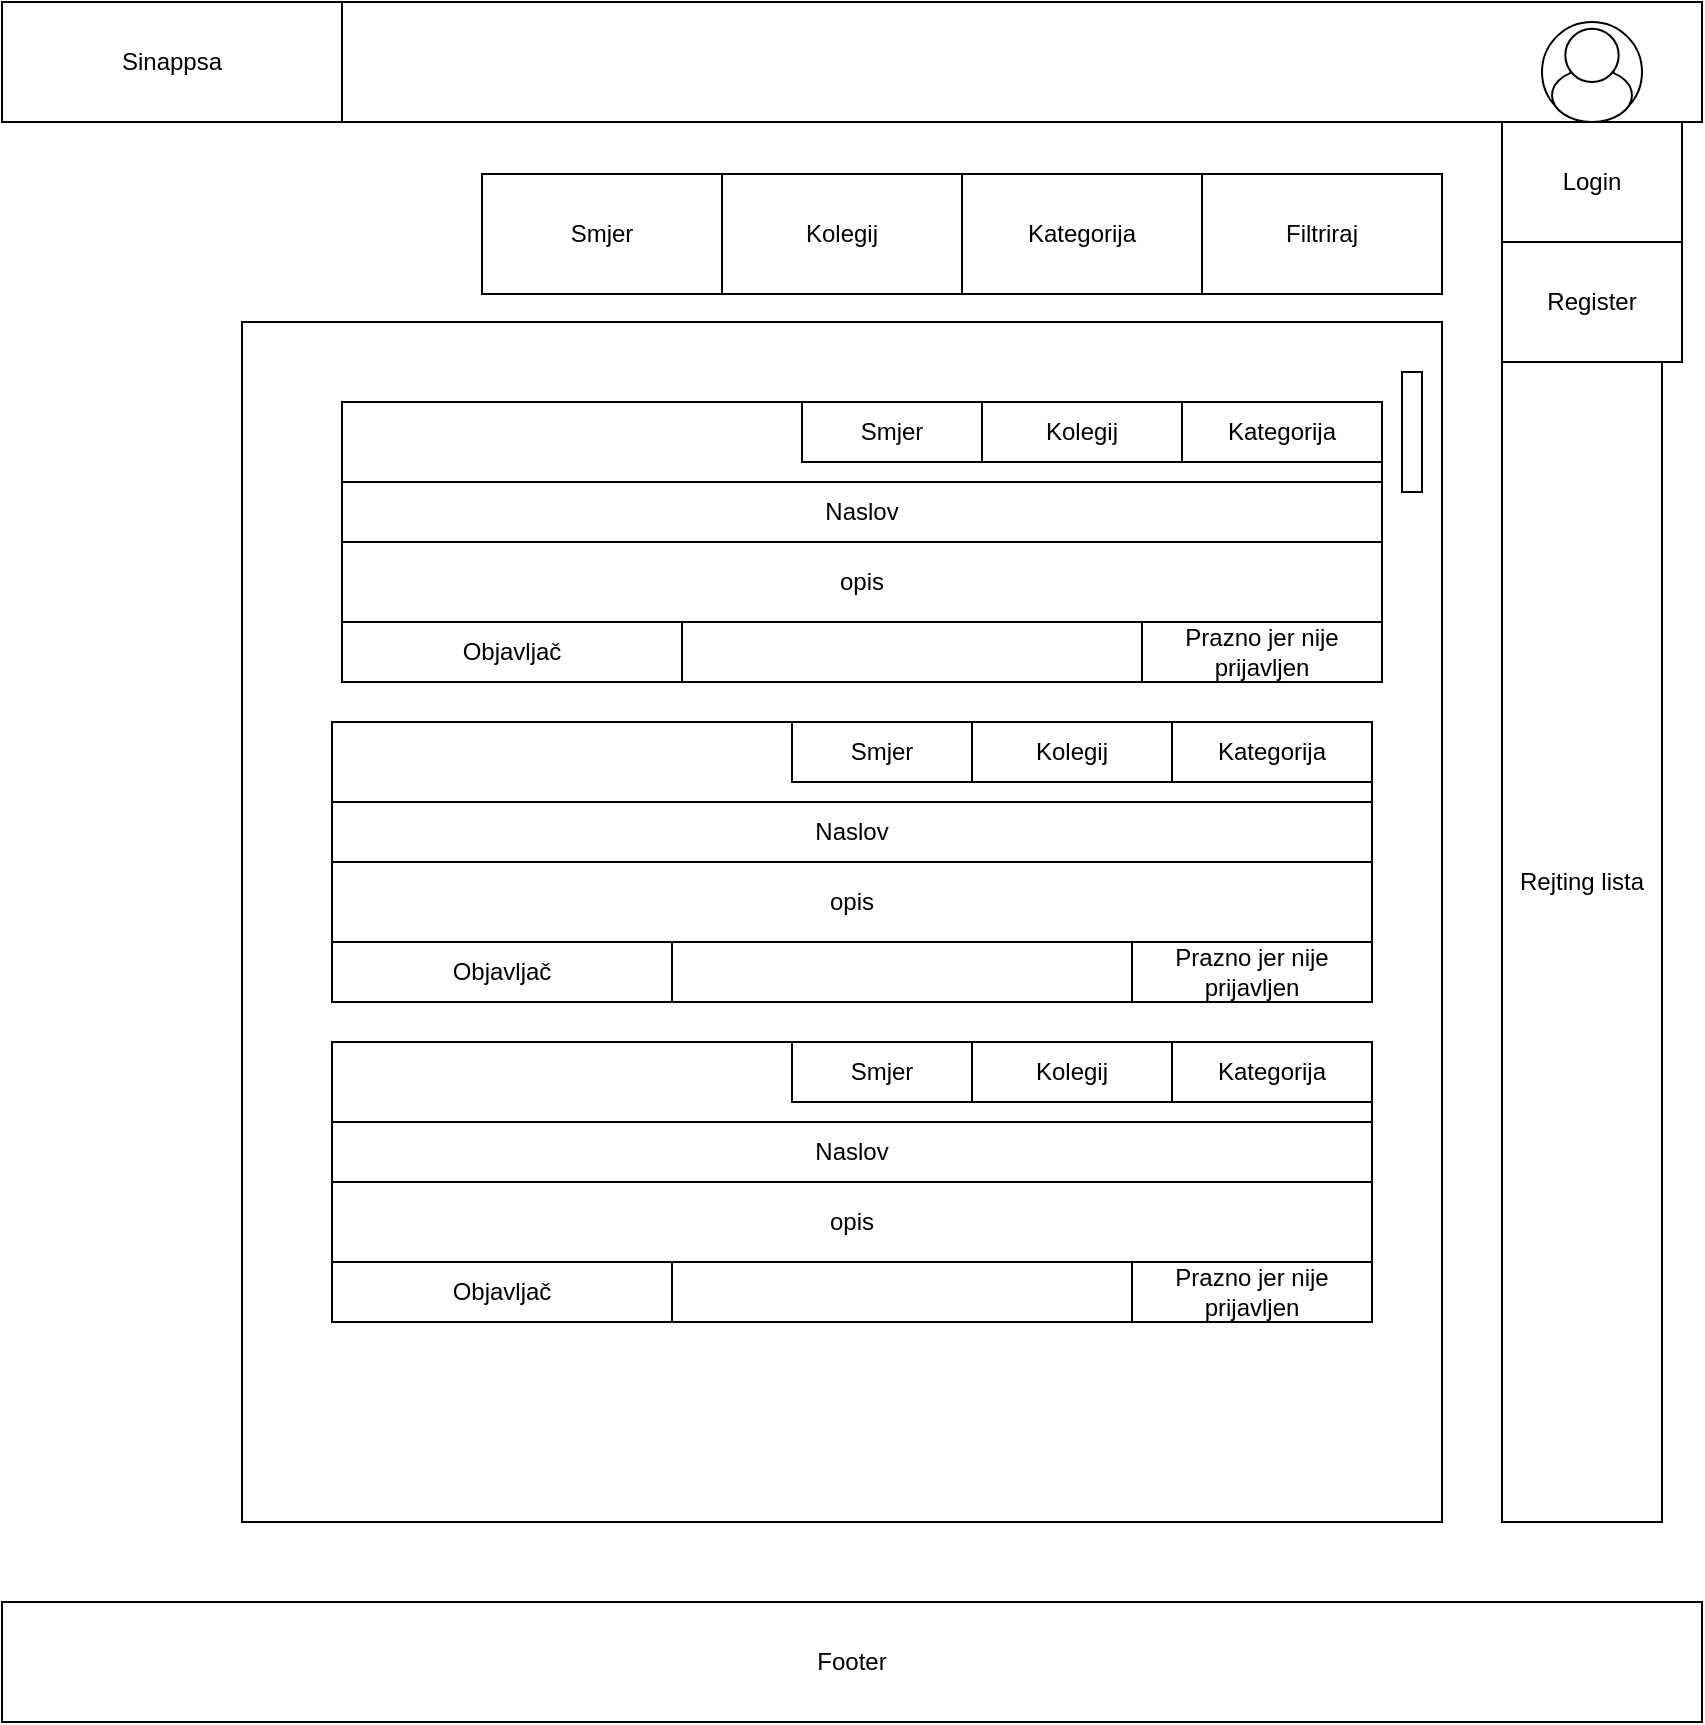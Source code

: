 <mxfile version="20.4.1" pages="7"><diagram id="d3saUK3X3m8p5prdApo8" name="Index (Neregistriran)"><mxGraphModel dx="1662" dy="762" grid="1" gridSize="10" guides="1" tooltips="1" connect="1" arrows="1" fold="1" page="1" pageScale="1" pageWidth="850" pageHeight="1100" math="0" shadow="0"><root><mxCell id="0"/><mxCell id="1" parent="0"/><mxCell id="K9dXDGIDH4Y2sKiO2nmu-1" value="" style="rounded=0;whiteSpace=wrap;html=1;" vertex="1" parent="1"><mxGeometry width="850" height="60" as="geometry"/></mxCell><mxCell id="K9dXDGIDH4Y2sKiO2nmu-2" value="Sinappsa" style="rounded=0;whiteSpace=wrap;html=1;" vertex="1" parent="1"><mxGeometry width="170" height="60" as="geometry"/></mxCell><mxCell id="K9dXDGIDH4Y2sKiO2nmu-3" value="Login" style="rounded=0;whiteSpace=wrap;html=1;" vertex="1" parent="1"><mxGeometry x="750" y="60" width="90" height="60" as="geometry"/></mxCell><mxCell id="K9dXDGIDH4Y2sKiO2nmu-7" value="" style="group" vertex="1" connectable="0" parent="1"><mxGeometry x="770" y="10" width="50" height="50" as="geometry"/></mxCell><mxCell id="K9dXDGIDH4Y2sKiO2nmu-4" value="" style="ellipse;whiteSpace=wrap;html=1;aspect=fixed;" vertex="1" parent="K9dXDGIDH4Y2sKiO2nmu-7"><mxGeometry width="50.0" height="50.0" as="geometry"/></mxCell><mxCell id="K9dXDGIDH4Y2sKiO2nmu-5" value="" style="ellipse;whiteSpace=wrap;html=1;" vertex="1" parent="K9dXDGIDH4Y2sKiO2nmu-7"><mxGeometry x="5" y="23.333" width="40" height="26.667" as="geometry"/></mxCell><mxCell id="K9dXDGIDH4Y2sKiO2nmu-6" value="" style="ellipse;whiteSpace=wrap;html=1;aspect=fixed;" vertex="1" parent="K9dXDGIDH4Y2sKiO2nmu-7"><mxGeometry x="11.667" y="3.333" width="26.667" height="26.667" as="geometry"/></mxCell><mxCell id="K9dXDGIDH4Y2sKiO2nmu-10" value="Rejting lista" style="rounded=0;whiteSpace=wrap;html=1;" vertex="1" parent="1"><mxGeometry x="750" y="120" width="80" height="640" as="geometry"/></mxCell><mxCell id="K9dXDGIDH4Y2sKiO2nmu-8" value="Register" style="rounded=0;whiteSpace=wrap;html=1;" vertex="1" parent="1"><mxGeometry x="750" y="120" width="90" height="60" as="geometry"/></mxCell><mxCell id="K9dXDGIDH4Y2sKiO2nmu-9" value="" style="rounded=0;whiteSpace=wrap;html=1;" vertex="1" parent="1"><mxGeometry x="120" y="160" width="600" height="600" as="geometry"/></mxCell><mxCell id="K9dXDGIDH4Y2sKiO2nmu-14" value="" style="rounded=0;whiteSpace=wrap;html=1;" vertex="1" parent="1"><mxGeometry x="240" y="86" width="480" height="60" as="geometry"/></mxCell><mxCell id="K9dXDGIDH4Y2sKiO2nmu-15" value="Filtriraj" style="rounded=0;whiteSpace=wrap;html=1;" vertex="1" parent="1"><mxGeometry x="600" y="86" width="120" height="60" as="geometry"/></mxCell><mxCell id="K9dXDGIDH4Y2sKiO2nmu-16" value="Smjer" style="rounded=0;whiteSpace=wrap;html=1;" vertex="1" parent="1"><mxGeometry x="240" y="86" width="120" height="60" as="geometry"/></mxCell><mxCell id="K9dXDGIDH4Y2sKiO2nmu-17" value="Kolegij" style="rounded=0;whiteSpace=wrap;html=1;" vertex="1" parent="1"><mxGeometry x="360" y="86" width="120" height="60" as="geometry"/></mxCell><mxCell id="K9dXDGIDH4Y2sKiO2nmu-18" value="Kategorija" style="rounded=0;whiteSpace=wrap;html=1;" vertex="1" parent="1"><mxGeometry x="480" y="86" width="120" height="60" as="geometry"/></mxCell><mxCell id="K9dXDGIDH4Y2sKiO2nmu-19" value="" style="rounded=0;whiteSpace=wrap;html=1;" vertex="1" parent="1"><mxGeometry x="170" y="200" width="520" height="140" as="geometry"/></mxCell><mxCell id="K9dXDGIDH4Y2sKiO2nmu-23" value="" style="group" vertex="1" connectable="0" parent="1"><mxGeometry x="400" y="200" width="290" height="30" as="geometry"/></mxCell><mxCell id="K9dXDGIDH4Y2sKiO2nmu-20" value="Smjer" style="rounded=0;whiteSpace=wrap;html=1;" vertex="1" parent="K9dXDGIDH4Y2sKiO2nmu-23"><mxGeometry width="90" height="30" as="geometry"/></mxCell><mxCell id="K9dXDGIDH4Y2sKiO2nmu-21" value="Kolegij" style="rounded=0;whiteSpace=wrap;html=1;" vertex="1" parent="K9dXDGIDH4Y2sKiO2nmu-23"><mxGeometry x="90" width="100" height="30" as="geometry"/></mxCell><mxCell id="K9dXDGIDH4Y2sKiO2nmu-22" value="Kategorija" style="rounded=0;whiteSpace=wrap;html=1;" vertex="1" parent="K9dXDGIDH4Y2sKiO2nmu-23"><mxGeometry x="190" width="100" height="30" as="geometry"/></mxCell><mxCell id="K9dXDGIDH4Y2sKiO2nmu-24" value="Naslov" style="rounded=0;whiteSpace=wrap;html=1;" vertex="1" parent="1"><mxGeometry x="170" y="240" width="520" height="30" as="geometry"/></mxCell><mxCell id="K9dXDGIDH4Y2sKiO2nmu-25" value="opis" style="rounded=0;whiteSpace=wrap;html=1;" vertex="1" parent="1"><mxGeometry x="170" y="270" width="520" height="40" as="geometry"/></mxCell><mxCell id="K9dXDGIDH4Y2sKiO2nmu-26" value="Objavljač" style="rounded=0;whiteSpace=wrap;html=1;" vertex="1" parent="1"><mxGeometry x="170" y="310" width="170" height="30" as="geometry"/></mxCell><mxCell id="K9dXDGIDH4Y2sKiO2nmu-27" value="Prazno jer nije prijavljen" style="rounded=0;whiteSpace=wrap;html=1;" vertex="1" parent="1"><mxGeometry x="570" y="310" width="120" height="30" as="geometry"/></mxCell><mxCell id="K9dXDGIDH4Y2sKiO2nmu-29" value="" style="rounded=0;whiteSpace=wrap;html=1;" vertex="1" parent="1"><mxGeometry x="165" y="360" width="520" height="140" as="geometry"/></mxCell><mxCell id="K9dXDGIDH4Y2sKiO2nmu-30" value="" style="group" vertex="1" connectable="0" parent="1"><mxGeometry x="395" y="360" width="290" height="30" as="geometry"/></mxCell><mxCell id="K9dXDGIDH4Y2sKiO2nmu-31" value="Smjer" style="rounded=0;whiteSpace=wrap;html=1;" vertex="1" parent="K9dXDGIDH4Y2sKiO2nmu-30"><mxGeometry width="90" height="30" as="geometry"/></mxCell><mxCell id="K9dXDGIDH4Y2sKiO2nmu-32" value="Kolegij" style="rounded=0;whiteSpace=wrap;html=1;" vertex="1" parent="K9dXDGIDH4Y2sKiO2nmu-30"><mxGeometry x="90" width="100" height="30" as="geometry"/></mxCell><mxCell id="K9dXDGIDH4Y2sKiO2nmu-33" value="Kategorija" style="rounded=0;whiteSpace=wrap;html=1;" vertex="1" parent="K9dXDGIDH4Y2sKiO2nmu-30"><mxGeometry x="190" width="100" height="30" as="geometry"/></mxCell><mxCell id="K9dXDGIDH4Y2sKiO2nmu-34" value="Naslov" style="rounded=0;whiteSpace=wrap;html=1;" vertex="1" parent="1"><mxGeometry x="165" y="400" width="520" height="30" as="geometry"/></mxCell><mxCell id="K9dXDGIDH4Y2sKiO2nmu-35" value="opis" style="rounded=0;whiteSpace=wrap;html=1;" vertex="1" parent="1"><mxGeometry x="165" y="430" width="520" height="40" as="geometry"/></mxCell><mxCell id="K9dXDGIDH4Y2sKiO2nmu-36" value="Objavljač" style="rounded=0;whiteSpace=wrap;html=1;" vertex="1" parent="1"><mxGeometry x="165" y="470" width="170" height="30" as="geometry"/></mxCell><mxCell id="K9dXDGIDH4Y2sKiO2nmu-37" value="Prazno jer nije prijavljen" style="rounded=0;whiteSpace=wrap;html=1;" vertex="1" parent="1"><mxGeometry x="565" y="470" width="120" height="30" as="geometry"/></mxCell><mxCell id="K9dXDGIDH4Y2sKiO2nmu-38" value="" style="rounded=0;whiteSpace=wrap;html=1;" vertex="1" parent="1"><mxGeometry x="165" y="520" width="520" height="140" as="geometry"/></mxCell><mxCell id="K9dXDGIDH4Y2sKiO2nmu-39" value="" style="group" vertex="1" connectable="0" parent="1"><mxGeometry x="395" y="520" width="290" height="30" as="geometry"/></mxCell><mxCell id="K9dXDGIDH4Y2sKiO2nmu-40" value="Smjer" style="rounded=0;whiteSpace=wrap;html=1;" vertex="1" parent="K9dXDGIDH4Y2sKiO2nmu-39"><mxGeometry width="90" height="30" as="geometry"/></mxCell><mxCell id="K9dXDGIDH4Y2sKiO2nmu-41" value="Kolegij" style="rounded=0;whiteSpace=wrap;html=1;" vertex="1" parent="K9dXDGIDH4Y2sKiO2nmu-39"><mxGeometry x="90" width="100" height="30" as="geometry"/></mxCell><mxCell id="K9dXDGIDH4Y2sKiO2nmu-42" value="Kategorija" style="rounded=0;whiteSpace=wrap;html=1;" vertex="1" parent="K9dXDGIDH4Y2sKiO2nmu-39"><mxGeometry x="190" width="100" height="30" as="geometry"/></mxCell><mxCell id="K9dXDGIDH4Y2sKiO2nmu-43" value="Naslov" style="rounded=0;whiteSpace=wrap;html=1;" vertex="1" parent="1"><mxGeometry x="165" y="560" width="520" height="30" as="geometry"/></mxCell><mxCell id="K9dXDGIDH4Y2sKiO2nmu-44" value="opis" style="rounded=0;whiteSpace=wrap;html=1;" vertex="1" parent="1"><mxGeometry x="165" y="590" width="520" height="40" as="geometry"/></mxCell><mxCell id="K9dXDGIDH4Y2sKiO2nmu-45" value="Objavljač" style="rounded=0;whiteSpace=wrap;html=1;" vertex="1" parent="1"><mxGeometry x="165" y="630" width="170" height="30" as="geometry"/></mxCell><mxCell id="K9dXDGIDH4Y2sKiO2nmu-46" value="Prazno jer nije prijavljen" style="rounded=0;whiteSpace=wrap;html=1;" vertex="1" parent="1"><mxGeometry x="565" y="630" width="120" height="30" as="geometry"/></mxCell><mxCell id="K9dXDGIDH4Y2sKiO2nmu-47" value="" style="rounded=0;whiteSpace=wrap;html=1;" vertex="1" parent="1"><mxGeometry x="700" y="185" width="10" height="60" as="geometry"/></mxCell><mxCell id="K9dXDGIDH4Y2sKiO2nmu-48" value="Footer" style="rounded=0;whiteSpace=wrap;html=1;" vertex="1" parent="1"><mxGeometry y="800" width="850" height="60" as="geometry"/></mxCell></root></mxGraphModel></diagram><diagram id="wnpHd6k64Bj8ccjyhOgb" name="Index (Registriran)"><mxGraphModel dx="1662" dy="762" grid="1" gridSize="10" guides="1" tooltips="1" connect="1" arrows="1" fold="1" page="1" pageScale="1" pageWidth="850" pageHeight="1100" math="0" shadow="0"><root><mxCell id="0"/><mxCell id="1" parent="0"/><mxCell id="o5ygJE5cm0uwciFO5Q3G-1" value="" style="rounded=0;whiteSpace=wrap;html=1;" vertex="1" parent="1"><mxGeometry width="850" height="60" as="geometry"/></mxCell><mxCell id="o5ygJE5cm0uwciFO5Q3G-2" value="Sinappsa" style="rounded=0;whiteSpace=wrap;html=1;" vertex="1" parent="1"><mxGeometry width="170" height="60" as="geometry"/></mxCell><mxCell id="o5ygJE5cm0uwciFO5Q3G-3" value="Profilna" style="rounded=0;whiteSpace=wrap;html=1;" vertex="1" parent="1"><mxGeometry x="750" y="60" width="90" height="60" as="geometry"/></mxCell><mxCell id="o5ygJE5cm0uwciFO5Q3G-4" value="" style="group" vertex="1" connectable="0" parent="1"><mxGeometry x="770" y="10" width="50" height="50" as="geometry"/></mxCell><mxCell id="o5ygJE5cm0uwciFO5Q3G-5" value="" style="ellipse;whiteSpace=wrap;html=1;aspect=fixed;" vertex="1" parent="o5ygJE5cm0uwciFO5Q3G-4"><mxGeometry width="50.0" height="50.0" as="geometry"/></mxCell><mxCell id="o5ygJE5cm0uwciFO5Q3G-6" value="" style="ellipse;whiteSpace=wrap;html=1;" vertex="1" parent="o5ygJE5cm0uwciFO5Q3G-4"><mxGeometry x="5" y="23.333" width="40" height="26.667" as="geometry"/></mxCell><mxCell id="o5ygJE5cm0uwciFO5Q3G-7" value="" style="ellipse;whiteSpace=wrap;html=1;aspect=fixed;" vertex="1" parent="o5ygJE5cm0uwciFO5Q3G-4"><mxGeometry x="11.667" y="3.333" width="26.667" height="26.667" as="geometry"/></mxCell><mxCell id="o5ygJE5cm0uwciFO5Q3G-8" value="Rejting lista" style="rounded=0;whiteSpace=wrap;html=1;" vertex="1" parent="1"><mxGeometry x="755" y="120" width="80" height="680" as="geometry"/></mxCell><mxCell id="o5ygJE5cm0uwciFO5Q3G-9" value="Odjava" style="rounded=0;whiteSpace=wrap;html=1;" vertex="1" parent="1"><mxGeometry x="750" y="120" width="90" height="60" as="geometry"/></mxCell><mxCell id="o5ygJE5cm0uwciFO5Q3G-10" value="" style="rounded=0;whiteSpace=wrap;html=1;" vertex="1" parent="1"><mxGeometry x="110" y="194" width="600" height="600" as="geometry"/></mxCell><mxCell id="o5ygJE5cm0uwciFO5Q3G-11" value="" style="rounded=0;whiteSpace=wrap;html=1;" vertex="1" parent="1"><mxGeometry x="230" y="120" width="480" height="60" as="geometry"/></mxCell><mxCell id="o5ygJE5cm0uwciFO5Q3G-12" value="Filtriraj" style="rounded=0;whiteSpace=wrap;html=1;" vertex="1" parent="1"><mxGeometry x="590" y="120" width="120" height="60" as="geometry"/></mxCell><mxCell id="o5ygJE5cm0uwciFO5Q3G-13" value="Smjer" style="rounded=0;whiteSpace=wrap;html=1;" vertex="1" parent="1"><mxGeometry x="230" y="120" width="120" height="60" as="geometry"/></mxCell><mxCell id="o5ygJE5cm0uwciFO5Q3G-14" value="Kolegij" style="rounded=0;whiteSpace=wrap;html=1;" vertex="1" parent="1"><mxGeometry x="350" y="120" width="120" height="60" as="geometry"/></mxCell><mxCell id="o5ygJE5cm0uwciFO5Q3G-15" value="Kategorija" style="rounded=0;whiteSpace=wrap;html=1;" vertex="1" parent="1"><mxGeometry x="470" y="120" width="120" height="60" as="geometry"/></mxCell><mxCell id="o5ygJE5cm0uwciFO5Q3G-16" value="" style="rounded=0;whiteSpace=wrap;html=1;" vertex="1" parent="1"><mxGeometry x="160" y="234" width="520" height="140" as="geometry"/></mxCell><mxCell id="o5ygJE5cm0uwciFO5Q3G-17" value="" style="group" vertex="1" connectable="0" parent="1"><mxGeometry x="390" y="234" width="290" height="30" as="geometry"/></mxCell><mxCell id="o5ygJE5cm0uwciFO5Q3G-18" value="Smjer" style="rounded=0;whiteSpace=wrap;html=1;" vertex="1" parent="o5ygJE5cm0uwciFO5Q3G-17"><mxGeometry width="90" height="30" as="geometry"/></mxCell><mxCell id="o5ygJE5cm0uwciFO5Q3G-19" value="Kolegij" style="rounded=0;whiteSpace=wrap;html=1;" vertex="1" parent="o5ygJE5cm0uwciFO5Q3G-17"><mxGeometry x="90" width="100" height="30" as="geometry"/></mxCell><mxCell id="o5ygJE5cm0uwciFO5Q3G-20" value="Kategorija" style="rounded=0;whiteSpace=wrap;html=1;" vertex="1" parent="o5ygJE5cm0uwciFO5Q3G-17"><mxGeometry x="190" width="100" height="30" as="geometry"/></mxCell><mxCell id="o5ygJE5cm0uwciFO5Q3G-21" value="Naslov" style="rounded=0;whiteSpace=wrap;html=1;" vertex="1" parent="1"><mxGeometry x="160" y="274" width="520" height="30" as="geometry"/></mxCell><mxCell id="o5ygJE5cm0uwciFO5Q3G-22" value="opis" style="rounded=0;whiteSpace=wrap;html=1;" vertex="1" parent="1"><mxGeometry x="160" y="304" width="520" height="40" as="geometry"/></mxCell><mxCell id="o5ygJE5cm0uwciFO5Q3G-23" value="Objavljač" style="rounded=0;whiteSpace=wrap;html=1;" vertex="1" parent="1"><mxGeometry x="160" y="344" width="170" height="30" as="geometry"/></mxCell><mxCell id="o5ygJE5cm0uwciFO5Q3G-24" value="Javi se" style="rounded=0;whiteSpace=wrap;html=1;" vertex="1" parent="1"><mxGeometry x="560" y="344" width="120" height="30" as="geometry"/></mxCell><mxCell id="o5ygJE5cm0uwciFO5Q3G-25" value="" style="rounded=0;whiteSpace=wrap;html=1;" vertex="1" parent="1"><mxGeometry x="155" y="394" width="520" height="140" as="geometry"/></mxCell><mxCell id="o5ygJE5cm0uwciFO5Q3G-26" value="" style="group" vertex="1" connectable="0" parent="1"><mxGeometry x="385" y="394" width="290" height="30" as="geometry"/></mxCell><mxCell id="o5ygJE5cm0uwciFO5Q3G-27" value="Smjer" style="rounded=0;whiteSpace=wrap;html=1;" vertex="1" parent="o5ygJE5cm0uwciFO5Q3G-26"><mxGeometry width="90" height="30" as="geometry"/></mxCell><mxCell id="o5ygJE5cm0uwciFO5Q3G-28" value="Kolegij" style="rounded=0;whiteSpace=wrap;html=1;" vertex="1" parent="o5ygJE5cm0uwciFO5Q3G-26"><mxGeometry x="90" width="100" height="30" as="geometry"/></mxCell><mxCell id="o5ygJE5cm0uwciFO5Q3G-29" value="Kategorija" style="rounded=0;whiteSpace=wrap;html=1;" vertex="1" parent="o5ygJE5cm0uwciFO5Q3G-26"><mxGeometry x="190" width="100" height="30" as="geometry"/></mxCell><mxCell id="o5ygJE5cm0uwciFO5Q3G-30" value="Naslov" style="rounded=0;whiteSpace=wrap;html=1;" vertex="1" parent="1"><mxGeometry x="155" y="434" width="520" height="30" as="geometry"/></mxCell><mxCell id="o5ygJE5cm0uwciFO5Q3G-31" value="opis" style="rounded=0;whiteSpace=wrap;html=1;" vertex="1" parent="1"><mxGeometry x="155" y="464" width="520" height="40" as="geometry"/></mxCell><mxCell id="o5ygJE5cm0uwciFO5Q3G-32" value="Objavljač" style="rounded=0;whiteSpace=wrap;html=1;" vertex="1" parent="1"><mxGeometry x="155" y="504" width="170" height="30" as="geometry"/></mxCell><mxCell id="o5ygJE5cm0uwciFO5Q3G-33" value="Javi se " style="rounded=0;whiteSpace=wrap;html=1;" vertex="1" parent="1"><mxGeometry x="555" y="504" width="120" height="30" as="geometry"/></mxCell><mxCell id="o5ygJE5cm0uwciFO5Q3G-34" value="" style="rounded=0;whiteSpace=wrap;html=1;" vertex="1" parent="1"><mxGeometry x="155" y="554" width="520" height="140" as="geometry"/></mxCell><mxCell id="o5ygJE5cm0uwciFO5Q3G-35" value="" style="group" vertex="1" connectable="0" parent="1"><mxGeometry x="385" y="554" width="290" height="30" as="geometry"/></mxCell><mxCell id="o5ygJE5cm0uwciFO5Q3G-36" value="Smjer" style="rounded=0;whiteSpace=wrap;html=1;" vertex="1" parent="o5ygJE5cm0uwciFO5Q3G-35"><mxGeometry width="90" height="30" as="geometry"/></mxCell><mxCell id="o5ygJE5cm0uwciFO5Q3G-37" value="Kolegij" style="rounded=0;whiteSpace=wrap;html=1;" vertex="1" parent="o5ygJE5cm0uwciFO5Q3G-35"><mxGeometry x="90" width="100" height="30" as="geometry"/></mxCell><mxCell id="o5ygJE5cm0uwciFO5Q3G-38" value="Kategorija" style="rounded=0;whiteSpace=wrap;html=1;" vertex="1" parent="o5ygJE5cm0uwciFO5Q3G-35"><mxGeometry x="190" width="100" height="30" as="geometry"/></mxCell><mxCell id="o5ygJE5cm0uwciFO5Q3G-39" value="Naslov" style="rounded=0;whiteSpace=wrap;html=1;" vertex="1" parent="1"><mxGeometry x="155" y="594" width="520" height="30" as="geometry"/></mxCell><mxCell id="o5ygJE5cm0uwciFO5Q3G-40" value="opis" style="rounded=0;whiteSpace=wrap;html=1;" vertex="1" parent="1"><mxGeometry x="155" y="624" width="520" height="40" as="geometry"/></mxCell><mxCell id="o5ygJE5cm0uwciFO5Q3G-41" value="Objavljač" style="rounded=0;whiteSpace=wrap;html=1;" vertex="1" parent="1"><mxGeometry x="155" y="664" width="170" height="30" as="geometry"/></mxCell><mxCell id="o5ygJE5cm0uwciFO5Q3G-42" value="Javi se " style="rounded=0;whiteSpace=wrap;html=1;" vertex="1" parent="1"><mxGeometry x="555" y="664" width="120" height="30" as="geometry"/></mxCell><mxCell id="o5ygJE5cm0uwciFO5Q3G-43" value="" style="rounded=0;whiteSpace=wrap;html=1;" vertex="1" parent="1"><mxGeometry x="690" y="219" width="10" height="60" as="geometry"/></mxCell><mxCell id="o5ygJE5cm0uwciFO5Q3G-44" value="Footer" style="rounded=0;whiteSpace=wrap;html=1;" vertex="1" parent="1"><mxGeometry y="820" width="850" height="60" as="geometry"/></mxCell><mxCell id="tOaLv9nDa-3f0mImR3l0-1" value="Dodaj oglas" style="rounded=0;whiteSpace=wrap;html=1;" vertex="1" parent="1"><mxGeometry x="180" y="15" width="120" height="30" as="geometry"/></mxCell></root></mxGraphModel></diagram><diagram id="st8RSKakYBlCqING6VcX" name="Profilna"><mxGraphModel dx="1662" dy="762" grid="1" gridSize="10" guides="1" tooltips="1" connect="1" arrows="1" fold="1" page="1" pageScale="1" pageWidth="850" pageHeight="1100" math="0" shadow="0"><root><mxCell id="0"/><mxCell id="1" parent="0"/><mxCell id="ygm6MZJetW4dU31CxYH9-1" value="" style="rounded=0;whiteSpace=wrap;html=1;" vertex="1" parent="1"><mxGeometry width="850" height="60" as="geometry"/></mxCell><mxCell id="ygm6MZJetW4dU31CxYH9-2" value="Sinappsa" style="rounded=0;whiteSpace=wrap;html=1;" vertex="1" parent="1"><mxGeometry width="170" height="60" as="geometry"/></mxCell><mxCell id="ygm6MZJetW4dU31CxYH9-3" value="" style="group" vertex="1" connectable="0" parent="1"><mxGeometry x="770" y="10" width="50" height="50" as="geometry"/></mxCell><mxCell id="ygm6MZJetW4dU31CxYH9-4" value="" style="ellipse;whiteSpace=wrap;html=1;aspect=fixed;" vertex="1" parent="ygm6MZJetW4dU31CxYH9-3"><mxGeometry width="50.0" height="50.0" as="geometry"/></mxCell><mxCell id="ygm6MZJetW4dU31CxYH9-5" value="" style="ellipse;whiteSpace=wrap;html=1;" vertex="1" parent="ygm6MZJetW4dU31CxYH9-3"><mxGeometry x="5" y="23.333" width="40" height="26.667" as="geometry"/></mxCell><mxCell id="ygm6MZJetW4dU31CxYH9-6" value="" style="ellipse;whiteSpace=wrap;html=1;aspect=fixed;" vertex="1" parent="ygm6MZJetW4dU31CxYH9-3"><mxGeometry x="11.667" y="3.333" width="26.667" height="26.667" as="geometry"/></mxCell><mxCell id="-efvhPOqnzd9k8rbyW1O-1" value="" style="rounded=0;whiteSpace=wrap;html=1;" vertex="1" parent="1"><mxGeometry x="40" y="770" width="780" height="290" as="geometry"/></mxCell><mxCell id="-efvhPOqnzd9k8rbyW1O-2" value="Moji objavljeni oglasi" style="rounded=0;whiteSpace=wrap;html=1;" vertex="1" parent="1"><mxGeometry x="40" y="770" width="160" height="60" as="geometry"/></mxCell><mxCell id="PsnEKJhYn_ZtTwHgPZWi-11" value="" style="group" vertex="1" connectable="0" parent="1"><mxGeometry x="100" y="860" width="690" height="140" as="geometry"/></mxCell><mxCell id="PsnEKJhYn_ZtTwHgPZWi-1" value="" style="rounded=0;whiteSpace=wrap;html=1;" vertex="1" parent="PsnEKJhYn_ZtTwHgPZWi-11"><mxGeometry width="690" height="140" as="geometry"/></mxCell><mxCell id="PsnEKJhYn_ZtTwHgPZWi-2" value="" style="group" vertex="1" connectable="0" parent="PsnEKJhYn_ZtTwHgPZWi-11"><mxGeometry x="305.192" width="384.808" height="30" as="geometry"/></mxCell><mxCell id="PsnEKJhYn_ZtTwHgPZWi-3" value="Smjer" style="rounded=0;whiteSpace=wrap;html=1;" vertex="1" parent="PsnEKJhYn_ZtTwHgPZWi-2"><mxGeometry width="119.423" height="30" as="geometry"/></mxCell><mxCell id="PsnEKJhYn_ZtTwHgPZWi-4" value="Kolegij" style="rounded=0;whiteSpace=wrap;html=1;" vertex="1" parent="PsnEKJhYn_ZtTwHgPZWi-2"><mxGeometry x="119.423" width="132.692" height="30" as="geometry"/></mxCell><mxCell id="PsnEKJhYn_ZtTwHgPZWi-5" value="Kategorija" style="rounded=0;whiteSpace=wrap;html=1;" vertex="1" parent="PsnEKJhYn_ZtTwHgPZWi-2"><mxGeometry x="252.115" width="132.692" height="30" as="geometry"/></mxCell><mxCell id="PsnEKJhYn_ZtTwHgPZWi-6" value="Naslov" style="rounded=0;whiteSpace=wrap;html=1;" vertex="1" parent="PsnEKJhYn_ZtTwHgPZWi-11"><mxGeometry y="40" width="690" height="30" as="geometry"/></mxCell><mxCell id="PsnEKJhYn_ZtTwHgPZWi-7" value="opis" style="rounded=0;whiteSpace=wrap;html=1;" vertex="1" parent="PsnEKJhYn_ZtTwHgPZWi-11"><mxGeometry y="70" width="690" height="70" as="geometry"/></mxCell><mxCell id="8H0-rVYAuNqWpB-by5Qt-5" value="" style="group" vertex="1" connectable="0" parent="1"><mxGeometry x="679" y="830" width="110" height="20" as="geometry"/></mxCell><mxCell id="8H0-rVYAuNqWpB-by5Qt-1" value="Edit" style="rounded=0;whiteSpace=wrap;html=1;" vertex="1" parent="8H0-rVYAuNqWpB-by5Qt-5"><mxGeometry width="80" height="20" as="geometry"/></mxCell><mxCell id="8H0-rVYAuNqWpB-by5Qt-2" value="X" style="rounded=0;whiteSpace=wrap;html=1;" vertex="1" parent="8H0-rVYAuNqWpB-by5Qt-5"><mxGeometry x="80" width="30" height="20" as="geometry"/></mxCell><mxCell id="8H0-rVYAuNqWpB-by5Qt-8" value="" style="rounded=0;whiteSpace=wrap;html=1;" vertex="1" parent="1"><mxGeometry x="40" y="80" width="780" height="280" as="geometry"/></mxCell><mxCell id="8H0-rVYAuNqWpB-by5Qt-10" value="" style="group" vertex="1" connectable="0" parent="1"><mxGeometry x="86" y="90" width="50" height="50" as="geometry"/></mxCell><mxCell id="8H0-rVYAuNqWpB-by5Qt-11" value="" style="ellipse;whiteSpace=wrap;html=1;aspect=fixed;" vertex="1" parent="8H0-rVYAuNqWpB-by5Qt-10"><mxGeometry width="50.0" height="50.0" as="geometry"/></mxCell><mxCell id="8H0-rVYAuNqWpB-by5Qt-12" value="" style="ellipse;whiteSpace=wrap;html=1;" vertex="1" parent="8H0-rVYAuNqWpB-by5Qt-10"><mxGeometry x="5" y="23.333" width="40" height="26.667" as="geometry"/></mxCell><mxCell id="8H0-rVYAuNqWpB-by5Qt-13" value="" style="ellipse;whiteSpace=wrap;html=1;aspect=fixed;" vertex="1" parent="8H0-rVYAuNqWpB-by5Qt-10"><mxGeometry x="11.667" y="3.333" width="26.667" height="26.667" as="geometry"/></mxCell><mxCell id="8H0-rVYAuNqWpB-by5Qt-15" value="Promijeni sliku" style="rounded=0;whiteSpace=wrap;html=1;" vertex="1" parent="1"><mxGeometry x="50" y="140" width="120" height="60" as="geometry"/></mxCell><mxCell id="8H0-rVYAuNqWpB-by5Qt-16" value="Username" style="rounded=0;whiteSpace=wrap;html=1;" vertex="1" parent="1"><mxGeometry x="300" y="110" width="120" height="30" as="geometry"/></mxCell><mxCell id="8H0-rVYAuNqWpB-by5Qt-17" value="Ime" style="rounded=0;whiteSpace=wrap;html=1;" vertex="1" parent="1"><mxGeometry x="300" y="140" width="120" height="30" as="geometry"/></mxCell><mxCell id="8H0-rVYAuNqWpB-by5Qt-18" value="Prezime" style="rounded=0;whiteSpace=wrap;html=1;" vertex="1" parent="1"><mxGeometry x="300" y="170" width="120" height="30" as="geometry"/></mxCell><mxCell id="8H0-rVYAuNqWpB-by5Qt-19" value="Email" style="rounded=0;whiteSpace=wrap;html=1;" vertex="1" parent="1"><mxGeometry x="300" y="200" width="120" height="30" as="geometry"/></mxCell><mxCell id="8H0-rVYAuNqWpB-by5Qt-20" value="Edit" style="rounded=0;whiteSpace=wrap;html=1;" vertex="1" parent="1"><mxGeometry x="440" y="110" width="60" height="30" as="geometry"/></mxCell><mxCell id="8H0-rVYAuNqWpB-by5Qt-22" value="Change password" style="rounded=0;whiteSpace=wrap;html=1;" vertex="1" parent="1"><mxGeometry x="300" y="250" width="120" height="40" as="geometry"/></mxCell><mxCell id="8H0-rVYAuNqWpB-by5Qt-23" value="" style="rounded=0;whiteSpace=wrap;html=1;" vertex="1" parent="1"><mxGeometry x="40" y="550" width="780" height="200" as="geometry"/></mxCell><mxCell id="8H0-rVYAuNqWpB-by5Qt-24" value="Upit na moje oglase" style="rounded=0;whiteSpace=wrap;html=1;" vertex="1" parent="1"><mxGeometry x="40" y="550" width="120" height="30" as="geometry"/></mxCell><mxCell id="8H0-rVYAuNqWpB-by5Qt-34" value="" style="rounded=0;whiteSpace=wrap;html=1;" vertex="1" parent="1"><mxGeometry x="70" y="610" width="710" height="110" as="geometry"/></mxCell><mxCell id="8H0-rVYAuNqWpB-by5Qt-35" value="Username" style="rounded=0;whiteSpace=wrap;html=1;" vertex="1" parent="1"><mxGeometry x="70" y="610" width="160" height="40" as="geometry"/></mxCell><mxCell id="8H0-rVYAuNqWpB-by5Qt-36" value="Tekst" style="rounded=0;whiteSpace=wrap;html=1;" vertex="1" parent="1"><mxGeometry x="70" y="650" width="710" height="40" as="geometry"/></mxCell><mxCell id="8H0-rVYAuNqWpB-by5Qt-37" value="Prihvati" style="rounded=0;whiteSpace=wrap;html=1;" vertex="1" parent="1"><mxGeometry x="540" y="690" width="120" height="30" as="geometry"/></mxCell><mxCell id="8H0-rVYAuNqWpB-by5Qt-38" value="Odbij" style="rounded=0;whiteSpace=wrap;html=1;" vertex="1" parent="1"><mxGeometry x="660" y="690" width="120" height="30" as="geometry"/></mxCell><mxCell id="8H0-rVYAuNqWpB-by5Qt-39" value="" style="rounded=0;whiteSpace=wrap;html=1;" vertex="1" parent="1"><mxGeometry x="40" y="390" width="780" height="130" as="geometry"/></mxCell><mxCell id="8H0-rVYAuNqWpB-by5Qt-40" value="Status mojih upita" style="rounded=0;whiteSpace=wrap;html=1;" vertex="1" parent="1"><mxGeometry x="40" y="390" width="120" height="30" as="geometry"/></mxCell><mxCell id="8H0-rVYAuNqWpB-by5Qt-42" value="" style="rounded=0;whiteSpace=wrap;html=1;" vertex="1" parent="1"><mxGeometry x="51" y="440" width="759" height="60" as="geometry"/></mxCell><mxCell id="8H0-rVYAuNqWpB-by5Qt-43" value="Status" style="rounded=0;whiteSpace=wrap;html=1;" vertex="1" parent="1"><mxGeometry x="690" y="440" width="120" height="60" as="geometry"/></mxCell><mxCell id="8H0-rVYAuNqWpB-by5Qt-44" value="Naslov" style="rounded=0;whiteSpace=wrap;html=1;" vertex="1" parent="1"><mxGeometry x="50" y="440" width="120" height="60" as="geometry"/></mxCell><mxCell id="8H0-rVYAuNqWpB-by5Qt-45" value="Kolegij" style="rounded=0;whiteSpace=wrap;html=1;" vertex="1" parent="1"><mxGeometry x="170" y="440" width="120" height="60" as="geometry"/></mxCell><mxCell id="8H0-rVYAuNqWpB-by5Qt-46" value="Footer" style="rounded=0;whiteSpace=wrap;html=1;" vertex="1" parent="1"><mxGeometry y="1090" width="850" height="60" as="geometry"/></mxCell><mxCell id="LbVo8S9rp_r8kgYz052f-1" value="Dodaj oglas" style="rounded=0;whiteSpace=wrap;html=1;" vertex="1" parent="1"><mxGeometry x="180" y="15" width="120" height="30" as="geometry"/></mxCell></root></mxGraphModel></diagram><diagram id="5o4h3CsBImr4aYpngohr" name="Prijava"><mxGraphModel dx="1662" dy="762" grid="1" gridSize="10" guides="1" tooltips="1" connect="1" arrows="1" fold="1" page="1" pageScale="1" pageWidth="850" pageHeight="1100" math="0" shadow="0"><root><mxCell id="0"/><mxCell id="1" parent="0"/><mxCell id="16FCOxbYkmM3K3cUul6A-1" value="" style="rounded=0;whiteSpace=wrap;html=1;" vertex="1" parent="1"><mxGeometry x="240" y="100" width="380" height="330" as="geometry"/></mxCell><mxCell id="16FCOxbYkmM3K3cUul6A-2" value="Nemaš račun?" style="rounded=0;whiteSpace=wrap;html=1;" vertex="1" parent="1"><mxGeometry x="235" y="460" width="380" height="60" as="geometry"/></mxCell><mxCell id="3Rneh2lRshq0vv60bLVM-1" value="Sinappsa" style="rounded=0;whiteSpace=wrap;html=1;" vertex="1" parent="1"><mxGeometry x="240" y="20" width="380" height="60" as="geometry"/></mxCell><mxCell id="3Rneh2lRshq0vv60bLVM-2" value="email ili username" style="rounded=0;whiteSpace=wrap;html=1;" vertex="1" parent="1"><mxGeometry x="270" y="140" width="320" height="60" as="geometry"/></mxCell><mxCell id="3Rneh2lRshq0vv60bLVM-6" value="Password" style="rounded=0;whiteSpace=wrap;html=1;" vertex="1" parent="1"><mxGeometry x="270" y="230" width="320" height="60" as="geometry"/></mxCell><mxCell id="3Rneh2lRshq0vv60bLVM-7" value="Priajvi se" style="rounded=0;whiteSpace=wrap;html=1;" vertex="1" parent="1"><mxGeometry x="270" y="340" width="320" height="60" as="geometry"/></mxCell></root></mxGraphModel></diagram><diagram id="q3b-4nXvO_PfB2sUNW3a" name="Registracija"><mxGraphModel dx="1662" dy="762" grid="1" gridSize="10" guides="1" tooltips="1" connect="1" arrows="1" fold="1" page="1" pageScale="1" pageWidth="850" pageHeight="1100" math="0" shadow="0"><root><mxCell id="0"/><mxCell id="1" parent="0"/><mxCell id="f-gDARLvV2iNQY0zNqcV-1" value="" style="rounded=0;whiteSpace=wrap;html=1;" vertex="1" parent="1"><mxGeometry x="240" y="100" width="380" height="380" as="geometry"/></mxCell><mxCell id="f-gDARLvV2iNQY0zNqcV-2" value="Imaš račun?" style="rounded=0;whiteSpace=wrap;html=1;" vertex="1" parent="1"><mxGeometry x="235" y="500" width="380" height="60" as="geometry"/></mxCell><mxCell id="f-gDARLvV2iNQY0zNqcV-3" value="Sinappsa" style="rounded=0;whiteSpace=wrap;html=1;" vertex="1" parent="1"><mxGeometry x="240" y="20" width="380" height="60" as="geometry"/></mxCell><mxCell id="f-gDARLvV2iNQY0zNqcV-4" value="Ostali podaci za registraciju" style="rounded=0;whiteSpace=wrap;html=1;" vertex="1" parent="1"><mxGeometry x="270" y="140" width="320" height="120" as="geometry"/></mxCell><mxCell id="f-gDARLvV2iNQY0zNqcV-5" value="Password" style="rounded=0;whiteSpace=wrap;html=1;" vertex="1" parent="1"><mxGeometry x="270" y="270" width="320" height="60" as="geometry"/></mxCell><mxCell id="f-gDARLvV2iNQY0zNqcV-6" value="Registriraj se" style="rounded=0;whiteSpace=wrap;html=1;" vertex="1" parent="1"><mxGeometry x="270" y="410" width="320" height="60" as="geometry"/></mxCell><mxCell id="f-gDARLvV2iNQY0zNqcV-7" value="Ponovi password" style="rounded=0;whiteSpace=wrap;html=1;" vertex="1" parent="1"><mxGeometry x="270" y="330" width="320" height="60" as="geometry"/></mxCell></root></mxGraphModel></diagram><diagram id="yxUy2gopDtrkggBeNgaE" name="Moderator"><mxGraphModel dx="1662" dy="762" grid="1" gridSize="10" guides="1" tooltips="1" connect="1" arrows="1" fold="1" page="1" pageScale="1" pageWidth="850" pageHeight="1100" math="0" shadow="0"><root><mxCell id="0"/><mxCell id="1" parent="0"/><mxCell id="52k0idPhW7zbKUjJWz2O-1" value="" style="rounded=0;whiteSpace=wrap;html=1;" vertex="1" parent="1"><mxGeometry width="850" height="60" as="geometry"/></mxCell><mxCell id="52k0idPhW7zbKUjJWz2O-2" value="Sinappsa" style="rounded=0;whiteSpace=wrap;html=1;" vertex="1" parent="1"><mxGeometry width="170" height="60" as="geometry"/></mxCell><mxCell id="52k0idPhW7zbKUjJWz2O-3" value="" style="group" vertex="1" connectable="0" parent="1"><mxGeometry x="770" y="10" width="50" height="50" as="geometry"/></mxCell><mxCell id="52k0idPhW7zbKUjJWz2O-4" value="" style="ellipse;whiteSpace=wrap;html=1;aspect=fixed;" vertex="1" parent="52k0idPhW7zbKUjJWz2O-3"><mxGeometry width="50.0" height="50.0" as="geometry"/></mxCell><mxCell id="52k0idPhW7zbKUjJWz2O-5" value="" style="ellipse;whiteSpace=wrap;html=1;" vertex="1" parent="52k0idPhW7zbKUjJWz2O-3"><mxGeometry x="5" y="23.333" width="40" height="26.667" as="geometry"/></mxCell><mxCell id="52k0idPhW7zbKUjJWz2O-6" value="" style="ellipse;whiteSpace=wrap;html=1;aspect=fixed;" vertex="1" parent="52k0idPhW7zbKUjJWz2O-3"><mxGeometry x="11.667" y="3.333" width="26.667" height="26.667" as="geometry"/></mxCell><mxCell id="dyQaduNGezqIUZioiIIy-1" value="Odjava" style="rounded=0;whiteSpace=wrap;html=1;" vertex="1" parent="1"><mxGeometry x="730" y="60" width="120" height="60" as="geometry"/></mxCell><mxCell id="Ws25JRJ_afqQI-jSRkkz-1" value="" style="rounded=0;whiteSpace=wrap;html=1;" vertex="1" parent="1"><mxGeometry x="120" y="160" width="600" height="600" as="geometry"/></mxCell><mxCell id="Ws25JRJ_afqQI-jSRkkz-2" value="" style="rounded=0;whiteSpace=wrap;html=1;" vertex="1" parent="1"><mxGeometry x="240" y="86" width="480" height="60" as="geometry"/></mxCell><mxCell id="Ws25JRJ_afqQI-jSRkkz-3" value="Filtriraj" style="rounded=0;whiteSpace=wrap;html=1;" vertex="1" parent="1"><mxGeometry x="600" y="86" width="120" height="60" as="geometry"/></mxCell><mxCell id="Ws25JRJ_afqQI-jSRkkz-4" value="Smjer" style="rounded=0;whiteSpace=wrap;html=1;" vertex="1" parent="1"><mxGeometry x="240" y="86" width="120" height="60" as="geometry"/></mxCell><mxCell id="Ws25JRJ_afqQI-jSRkkz-5" value="Kolegij" style="rounded=0;whiteSpace=wrap;html=1;" vertex="1" parent="1"><mxGeometry x="360" y="86" width="120" height="60" as="geometry"/></mxCell><mxCell id="Ws25JRJ_afqQI-jSRkkz-6" value="Kategorija" style="rounded=0;whiteSpace=wrap;html=1;" vertex="1" parent="1"><mxGeometry x="480" y="86" width="120" height="60" as="geometry"/></mxCell><mxCell id="Ws25JRJ_afqQI-jSRkkz-7" value="" style="rounded=0;whiteSpace=wrap;html=1;" vertex="1" parent="1"><mxGeometry x="170" y="200" width="520" height="140" as="geometry"/></mxCell><mxCell id="Ws25JRJ_afqQI-jSRkkz-8" value="" style="group" vertex="1" connectable="0" parent="1"><mxGeometry x="400" y="200" width="290" height="30" as="geometry"/></mxCell><mxCell id="Ws25JRJ_afqQI-jSRkkz-9" value="Smjer" style="rounded=0;whiteSpace=wrap;html=1;" vertex="1" parent="Ws25JRJ_afqQI-jSRkkz-8"><mxGeometry width="90" height="30" as="geometry"/></mxCell><mxCell id="Ws25JRJ_afqQI-jSRkkz-10" value="Kolegij" style="rounded=0;whiteSpace=wrap;html=1;" vertex="1" parent="Ws25JRJ_afqQI-jSRkkz-8"><mxGeometry x="90" width="100" height="30" as="geometry"/></mxCell><mxCell id="Ws25JRJ_afqQI-jSRkkz-11" value="Kategorija" style="rounded=0;whiteSpace=wrap;html=1;" vertex="1" parent="Ws25JRJ_afqQI-jSRkkz-8"><mxGeometry x="190" width="100" height="30" as="geometry"/></mxCell><mxCell id="Ws25JRJ_afqQI-jSRkkz-12" value="Naslov" style="rounded=0;whiteSpace=wrap;html=1;" vertex="1" parent="1"><mxGeometry x="170" y="240" width="520" height="30" as="geometry"/></mxCell><mxCell id="Ws25JRJ_afqQI-jSRkkz-13" value="opis" style="rounded=0;whiteSpace=wrap;html=1;" vertex="1" parent="1"><mxGeometry x="170" y="270" width="520" height="40" as="geometry"/></mxCell><mxCell id="Ws25JRJ_afqQI-jSRkkz-14" value="Objavljač" style="rounded=0;whiteSpace=wrap;html=1;" vertex="1" parent="1"><mxGeometry x="170" y="310" width="170" height="30" as="geometry"/></mxCell><mxCell id="Ws25JRJ_afqQI-jSRkkz-15" value="Prazno jer nije prijavljen" style="rounded=0;whiteSpace=wrap;html=1;" vertex="1" parent="1"><mxGeometry x="570" y="310" width="120" height="30" as="geometry"/></mxCell><mxCell id="Ws25JRJ_afqQI-jSRkkz-16" value="" style="rounded=0;whiteSpace=wrap;html=1;" vertex="1" parent="1"><mxGeometry x="165" y="360" width="520" height="140" as="geometry"/></mxCell><mxCell id="Ws25JRJ_afqQI-jSRkkz-17" value="" style="group" vertex="1" connectable="0" parent="1"><mxGeometry x="395" y="360" width="290" height="30" as="geometry"/></mxCell><mxCell id="Ws25JRJ_afqQI-jSRkkz-18" value="Smjer" style="rounded=0;whiteSpace=wrap;html=1;" vertex="1" parent="Ws25JRJ_afqQI-jSRkkz-17"><mxGeometry width="90" height="30" as="geometry"/></mxCell><mxCell id="Ws25JRJ_afqQI-jSRkkz-19" value="Kolegij" style="rounded=0;whiteSpace=wrap;html=1;" vertex="1" parent="Ws25JRJ_afqQI-jSRkkz-17"><mxGeometry x="90" width="100" height="30" as="geometry"/></mxCell><mxCell id="Ws25JRJ_afqQI-jSRkkz-20" value="Kategorija" style="rounded=0;whiteSpace=wrap;html=1;" vertex="1" parent="Ws25JRJ_afqQI-jSRkkz-17"><mxGeometry x="190" width="100" height="30" as="geometry"/></mxCell><mxCell id="Ws25JRJ_afqQI-jSRkkz-21" value="Naslov" style="rounded=0;whiteSpace=wrap;html=1;" vertex="1" parent="1"><mxGeometry x="165" y="400" width="520" height="30" as="geometry"/></mxCell><mxCell id="Ws25JRJ_afqQI-jSRkkz-22" value="opis" style="rounded=0;whiteSpace=wrap;html=1;" vertex="1" parent="1"><mxGeometry x="165" y="430" width="520" height="40" as="geometry"/></mxCell><mxCell id="Ws25JRJ_afqQI-jSRkkz-23" value="Objavljač" style="rounded=0;whiteSpace=wrap;html=1;" vertex="1" parent="1"><mxGeometry x="165" y="470" width="170" height="30" as="geometry"/></mxCell><mxCell id="Ws25JRJ_afqQI-jSRkkz-24" value="Prazno jer nije prijavljen" style="rounded=0;whiteSpace=wrap;html=1;" vertex="1" parent="1"><mxGeometry x="565" y="470" width="120" height="30" as="geometry"/></mxCell><mxCell id="Ws25JRJ_afqQI-jSRkkz-25" value="" style="rounded=0;whiteSpace=wrap;html=1;" vertex="1" parent="1"><mxGeometry x="165" y="520" width="520" height="140" as="geometry"/></mxCell><mxCell id="Ws25JRJ_afqQI-jSRkkz-26" value="" style="group" vertex="1" connectable="0" parent="1"><mxGeometry x="395" y="520" width="290" height="30" as="geometry"/></mxCell><mxCell id="Ws25JRJ_afqQI-jSRkkz-27" value="Smjer" style="rounded=0;whiteSpace=wrap;html=1;" vertex="1" parent="Ws25JRJ_afqQI-jSRkkz-26"><mxGeometry width="90" height="30" as="geometry"/></mxCell><mxCell id="Ws25JRJ_afqQI-jSRkkz-28" value="Kolegij" style="rounded=0;whiteSpace=wrap;html=1;" vertex="1" parent="Ws25JRJ_afqQI-jSRkkz-26"><mxGeometry x="90" width="100" height="30" as="geometry"/></mxCell><mxCell id="Ws25JRJ_afqQI-jSRkkz-29" value="Kategorija" style="rounded=0;whiteSpace=wrap;html=1;" vertex="1" parent="Ws25JRJ_afqQI-jSRkkz-26"><mxGeometry x="190" width="100" height="30" as="geometry"/></mxCell><mxCell id="Ws25JRJ_afqQI-jSRkkz-30" value="Naslov" style="rounded=0;whiteSpace=wrap;html=1;" vertex="1" parent="1"><mxGeometry x="165" y="560" width="520" height="30" as="geometry"/></mxCell><mxCell id="Ws25JRJ_afqQI-jSRkkz-31" value="opis" style="rounded=0;whiteSpace=wrap;html=1;" vertex="1" parent="1"><mxGeometry x="165" y="590" width="520" height="40" as="geometry"/></mxCell><mxCell id="Ws25JRJ_afqQI-jSRkkz-32" value="Objavljač" style="rounded=0;whiteSpace=wrap;html=1;" vertex="1" parent="1"><mxGeometry x="165" y="630" width="170" height="30" as="geometry"/></mxCell><mxCell id="Ws25JRJ_afqQI-jSRkkz-33" value="Prazno jer nije prijavljen" style="rounded=0;whiteSpace=wrap;html=1;" vertex="1" parent="1"><mxGeometry x="565" y="630" width="120" height="30" as="geometry"/></mxCell><mxCell id="Ws25JRJ_afqQI-jSRkkz-34" value="" style="rounded=0;whiteSpace=wrap;html=1;" vertex="1" parent="1"><mxGeometry x="700" y="185" width="10" height="60" as="geometry"/></mxCell><mxCell id="Ws25JRJ_afqQI-jSRkkz-35" value="Obriši" style="rounded=0;whiteSpace=wrap;html=1;" vertex="1" parent="1"><mxGeometry x="170" y="200" width="70" height="30" as="geometry"/></mxCell><mxCell id="Ws25JRJ_afqQI-jSRkkz-36" value="Obriši" style="rounded=0;whiteSpace=wrap;html=1;" vertex="1" parent="1"><mxGeometry x="165" y="360" width="70" height="30" as="geometry"/></mxCell><mxCell id="Ws25JRJ_afqQI-jSRkkz-38" value="Obriši" style="rounded=0;whiteSpace=wrap;html=1;" vertex="1" parent="1"><mxGeometry x="165" y="520" width="70" height="30" as="geometry"/></mxCell><mxCell id="vTvowxN4UC7wNs12ot3R-1" value="Dodaj kolegij" style="rounded=0;whiteSpace=wrap;html=1;" vertex="1" parent="1"><mxGeometry x="170" width="120" height="60" as="geometry"/></mxCell><mxCell id="6ewLu7QLL9wv0C5nbpp9-1" value="Ako je obriši otvori popup di pišeš razlog zašto si obrisal koji se šalje mailom" style="rounded=0;whiteSpace=wrap;html=1;" vertex="1" parent="1"><mxGeometry x="760" y="160" width="240" height="60" as="geometry"/></mxCell></root></mxGraphModel></diagram><diagram id="xtLYpMm_G8voG4u4lf9e" name="DodajKolegij"><mxGraphModel dx="1662" dy="762" grid="1" gridSize="10" guides="1" tooltips="1" connect="1" arrows="1" fold="1" page="1" pageScale="1" pageWidth="850" pageHeight="1100" math="0" shadow="0"><root><mxCell id="0"/><mxCell id="1" parent="0"/><mxCell id="2vPC9e6SKRPshi-drk38-1" value="" style="rounded=0;whiteSpace=wrap;html=1;" vertex="1" parent="1"><mxGeometry width="850" height="60" as="geometry"/></mxCell><mxCell id="2vPC9e6SKRPshi-drk38-2" value="Sinappsa" style="rounded=0;whiteSpace=wrap;html=1;" vertex="1" parent="1"><mxGeometry width="170" height="60" as="geometry"/></mxCell><mxCell id="2vPC9e6SKRPshi-drk38-3" value="" style="group" vertex="1" connectable="0" parent="1"><mxGeometry x="770" y="10" width="50" height="50" as="geometry"/></mxCell><mxCell id="2vPC9e6SKRPshi-drk38-4" value="" style="ellipse;whiteSpace=wrap;html=1;aspect=fixed;" vertex="1" parent="2vPC9e6SKRPshi-drk38-3"><mxGeometry width="50.0" height="50.0" as="geometry"/></mxCell><mxCell id="2vPC9e6SKRPshi-drk38-5" value="" style="ellipse;whiteSpace=wrap;html=1;" vertex="1" parent="2vPC9e6SKRPshi-drk38-3"><mxGeometry x="5" y="23.333" width="40" height="26.667" as="geometry"/></mxCell><mxCell id="2vPC9e6SKRPshi-drk38-6" value="" style="ellipse;whiteSpace=wrap;html=1;aspect=fixed;" vertex="1" parent="2vPC9e6SKRPshi-drk38-3"><mxGeometry x="11.667" y="3.333" width="26.667" height="26.667" as="geometry"/></mxCell><mxCell id="2vPC9e6SKRPshi-drk38-7" value="Dodaj kolegij" style="rounded=0;whiteSpace=wrap;html=1;" vertex="1" parent="1"><mxGeometry x="170" width="120" height="60" as="geometry"/></mxCell><mxCell id="AFwEwREC4XIPl5k9E9RN-1" value="Odjava" style="rounded=0;whiteSpace=wrap;html=1;" vertex="1" parent="1"><mxGeometry x="730" y="60" width="120" height="60" as="geometry"/></mxCell><mxCell id="AFwEwREC4XIPl5k9E9RN-2" value="" style="rounded=0;whiteSpace=wrap;html=1;" vertex="1" parent="1"><mxGeometry x="80" y="250" width="710" height="60" as="geometry"/></mxCell><mxCell id="AFwEwREC4XIPl5k9E9RN-3" value="Naziv kolegija" style="rounded=0;whiteSpace=wrap;html=1;" vertex="1" parent="1"><mxGeometry x="80" y="250" width="200" height="60" as="geometry"/></mxCell><mxCell id="AFwEwREC4XIPl5k9E9RN-4" value="Smjer" style="rounded=0;whiteSpace=wrap;html=1;" vertex="1" parent="1"><mxGeometry x="280" y="250" width="270" height="60" as="geometry"/></mxCell><mxCell id="AFwEwREC4XIPl5k9E9RN-11" value="Promijeni" style="rounded=0;whiteSpace=wrap;html=1;" vertex="1" parent="1"><mxGeometry x="550" y="250" width="120" height="60" as="geometry"/></mxCell><mxCell id="AFwEwREC4XIPl5k9E9RN-12" value="Obriši" style="rounded=0;whiteSpace=wrap;html=1;" vertex="1" parent="1"><mxGeometry x="670" y="250" width="120" height="60" as="geometry"/></mxCell><mxCell id="AFwEwREC4XIPl5k9E9RN-13" value="" style="rounded=0;whiteSpace=wrap;html=1;" vertex="1" parent="1"><mxGeometry x="80" y="330" width="710" height="60" as="geometry"/></mxCell><mxCell id="AFwEwREC4XIPl5k9E9RN-14" value="Naziv kolegija" style="rounded=0;whiteSpace=wrap;html=1;" vertex="1" parent="1"><mxGeometry x="80" y="330" width="200" height="60" as="geometry"/></mxCell><mxCell id="AFwEwREC4XIPl5k9E9RN-15" value="Smjer" style="rounded=0;whiteSpace=wrap;html=1;" vertex="1" parent="1"><mxGeometry x="280" y="330" width="270" height="60" as="geometry"/></mxCell><mxCell id="AFwEwREC4XIPl5k9E9RN-16" value="Promijeni" style="rounded=0;whiteSpace=wrap;html=1;" vertex="1" parent="1"><mxGeometry x="550" y="330" width="120" height="60" as="geometry"/></mxCell><mxCell id="AFwEwREC4XIPl5k9E9RN-17" value="Obriši" style="rounded=0;whiteSpace=wrap;html=1;" vertex="1" parent="1"><mxGeometry x="670" y="330" width="120" height="60" as="geometry"/></mxCell><mxCell id="AFwEwREC4XIPl5k9E9RN-18" value="" style="rounded=0;whiteSpace=wrap;html=1;" vertex="1" parent="1"><mxGeometry x="80" y="410" width="710" height="60" as="geometry"/></mxCell><mxCell id="AFwEwREC4XIPl5k9E9RN-19" value="Naziv kolegija" style="rounded=0;whiteSpace=wrap;html=1;" vertex="1" parent="1"><mxGeometry x="80" y="410" width="200" height="60" as="geometry"/></mxCell><mxCell id="AFwEwREC4XIPl5k9E9RN-20" value="Smjer" style="rounded=0;whiteSpace=wrap;html=1;" vertex="1" parent="1"><mxGeometry x="280" y="410" width="270" height="60" as="geometry"/></mxCell><mxCell id="AFwEwREC4XIPl5k9E9RN-21" value="Promijeni" style="rounded=0;whiteSpace=wrap;html=1;" vertex="1" parent="1"><mxGeometry x="550" y="410" width="120" height="60" as="geometry"/></mxCell><mxCell id="AFwEwREC4XIPl5k9E9RN-22" value="Obriši" style="rounded=0;whiteSpace=wrap;html=1;" vertex="1" parent="1"><mxGeometry x="670" y="410" width="120" height="60" as="geometry"/></mxCell><mxCell id="AFwEwREC4XIPl5k9E9RN-23" value="" style="rounded=0;whiteSpace=wrap;html=1;" vertex="1" parent="1"><mxGeometry x="80" y="500" width="710" height="60" as="geometry"/></mxCell><mxCell id="AFwEwREC4XIPl5k9E9RN-24" value="Naziv kolegija" style="rounded=0;whiteSpace=wrap;html=1;" vertex="1" parent="1"><mxGeometry x="80" y="500" width="200" height="60" as="geometry"/></mxCell><mxCell id="AFwEwREC4XIPl5k9E9RN-25" value="Smjer" style="rounded=0;whiteSpace=wrap;html=1;" vertex="1" parent="1"><mxGeometry x="280" y="500" width="270" height="60" as="geometry"/></mxCell><mxCell id="AFwEwREC4XIPl5k9E9RN-26" value="Promijeni" style="rounded=0;whiteSpace=wrap;html=1;" vertex="1" parent="1"><mxGeometry x="550" y="500" width="120" height="60" as="geometry"/></mxCell><mxCell id="AFwEwREC4XIPl5k9E9RN-27" value="Obriši" style="rounded=0;whiteSpace=wrap;html=1;" vertex="1" parent="1"><mxGeometry x="670" y="500" width="120" height="60" as="geometry"/></mxCell><mxCell id="AFwEwREC4XIPl5k9E9RN-28" value="Dodaj kolegij" style="rounded=0;whiteSpace=wrap;html=1;" vertex="1" parent="1"><mxGeometry x="80" y="110" width="120" height="60" as="geometry"/></mxCell><mxCell id="AFwEwREC4XIPl5k9E9RN-30" value="Traži kolegij" style="rounded=0;whiteSpace=wrap;html=1;" vertex="1" parent="1"><mxGeometry x="80" y="190" width="270" height="40" as="geometry"/></mxCell></root></mxGraphModel></diagram></mxfile>
